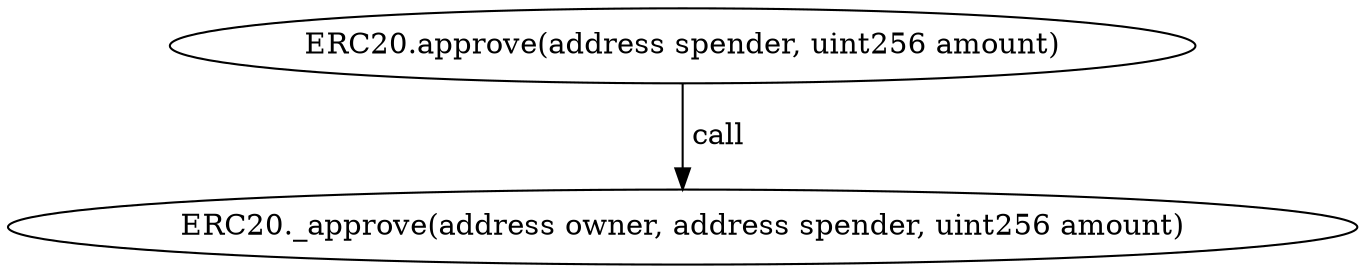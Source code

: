 digraph "" {
	graph [bb="0,0,543.39,124.8"];
	node [label="\N"];
	"ERC20.approve(address spender, uint256 amount)"	 [height=0.5,
		pos="271.7,106.8",
		width=5.7372];
	"ERC20._approve(address owner, address spender, uint256 amount)"	 [height=0.5,
		pos="271.7,18",
		width=7.5471];
	"ERC20.approve(address spender, uint256 amount)" -> "ERC20._approve(address owner, address spender, uint256 amount)" [key=call,
	label=" call",
	lp="283.55,62.4",
	pos="e,271.7,36.072 271.7,88.401 271.7,76.295 271.7,60.208 271.7,46.467"];
}
